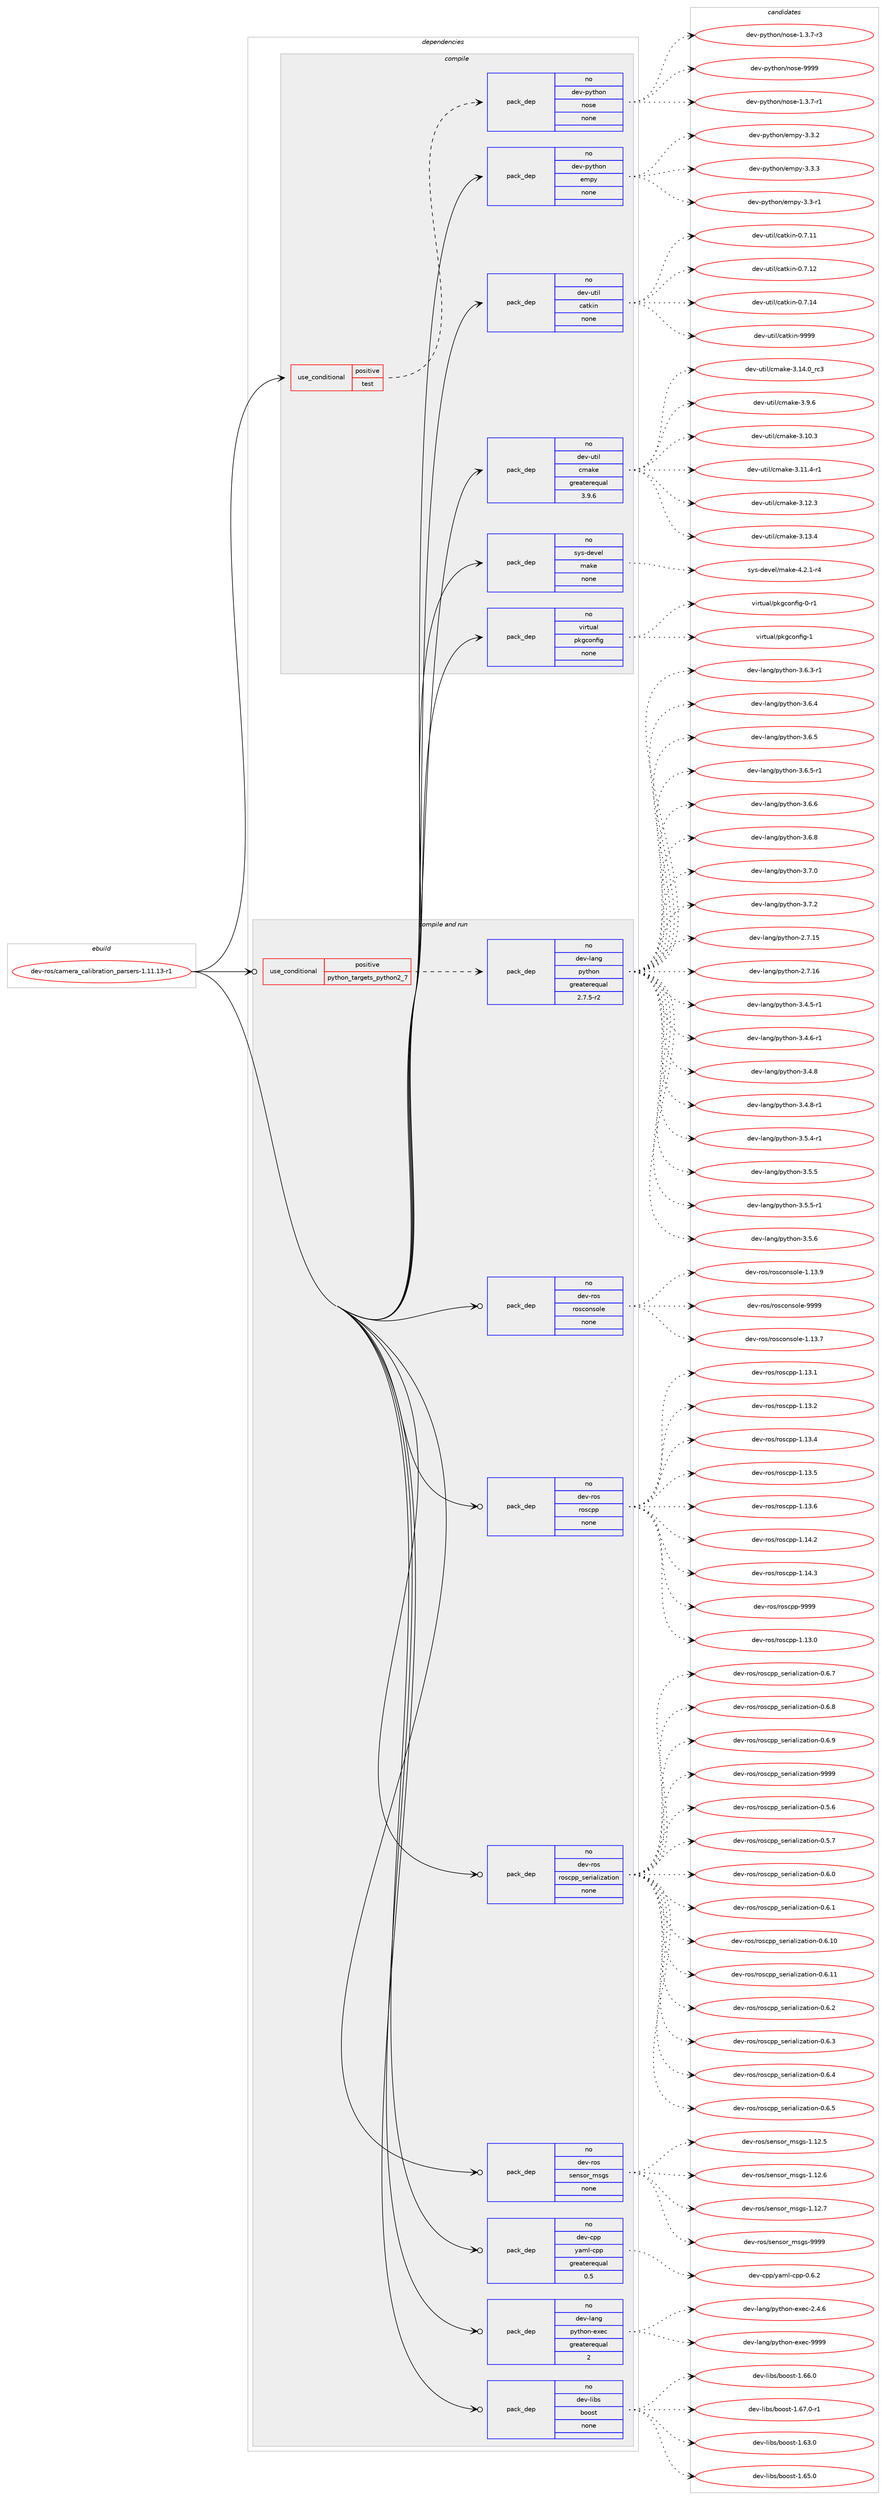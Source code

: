 digraph prolog {

# *************
# Graph options
# *************

newrank=true;
concentrate=true;
compound=true;
graph [rankdir=LR,fontname=Helvetica,fontsize=10,ranksep=1.5];#, ranksep=2.5, nodesep=0.2];
edge  [arrowhead=vee];
node  [fontname=Helvetica,fontsize=10];

# **********
# The ebuild
# **********

subgraph cluster_leftcol {
color=gray;
rank=same;
label=<<i>ebuild</i>>;
id [label="dev-ros/camera_calibration_parsers-1.11.13-r1", color=red, width=4, href="../dev-ros/camera_calibration_parsers-1.11.13-r1.svg"];
}

# ****************
# The dependencies
# ****************

subgraph cluster_midcol {
color=gray;
label=<<i>dependencies</i>>;
subgraph cluster_compile {
fillcolor="#eeeeee";
style=filled;
label=<<i>compile</i>>;
subgraph cond388028 {
dependency1452775 [label=<<TABLE BORDER="0" CELLBORDER="1" CELLSPACING="0" CELLPADDING="4"><TR><TD ROWSPAN="3" CELLPADDING="10">use_conditional</TD></TR><TR><TD>positive</TD></TR><TR><TD>test</TD></TR></TABLE>>, shape=none, color=red];
subgraph pack1041357 {
dependency1452776 [label=<<TABLE BORDER="0" CELLBORDER="1" CELLSPACING="0" CELLPADDING="4" WIDTH="220"><TR><TD ROWSPAN="6" CELLPADDING="30">pack_dep</TD></TR><TR><TD WIDTH="110">no</TD></TR><TR><TD>dev-python</TD></TR><TR><TD>nose</TD></TR><TR><TD>none</TD></TR><TR><TD></TD></TR></TABLE>>, shape=none, color=blue];
}
dependency1452775:e -> dependency1452776:w [weight=20,style="dashed",arrowhead="vee"];
}
id:e -> dependency1452775:w [weight=20,style="solid",arrowhead="vee"];
subgraph pack1041358 {
dependency1452777 [label=<<TABLE BORDER="0" CELLBORDER="1" CELLSPACING="0" CELLPADDING="4" WIDTH="220"><TR><TD ROWSPAN="6" CELLPADDING="30">pack_dep</TD></TR><TR><TD WIDTH="110">no</TD></TR><TR><TD>dev-python</TD></TR><TR><TD>empy</TD></TR><TR><TD>none</TD></TR><TR><TD></TD></TR></TABLE>>, shape=none, color=blue];
}
id:e -> dependency1452777:w [weight=20,style="solid",arrowhead="vee"];
subgraph pack1041359 {
dependency1452778 [label=<<TABLE BORDER="0" CELLBORDER="1" CELLSPACING="0" CELLPADDING="4" WIDTH="220"><TR><TD ROWSPAN="6" CELLPADDING="30">pack_dep</TD></TR><TR><TD WIDTH="110">no</TD></TR><TR><TD>dev-util</TD></TR><TR><TD>catkin</TD></TR><TR><TD>none</TD></TR><TR><TD></TD></TR></TABLE>>, shape=none, color=blue];
}
id:e -> dependency1452778:w [weight=20,style="solid",arrowhead="vee"];
subgraph pack1041360 {
dependency1452779 [label=<<TABLE BORDER="0" CELLBORDER="1" CELLSPACING="0" CELLPADDING="4" WIDTH="220"><TR><TD ROWSPAN="6" CELLPADDING="30">pack_dep</TD></TR><TR><TD WIDTH="110">no</TD></TR><TR><TD>dev-util</TD></TR><TR><TD>cmake</TD></TR><TR><TD>greaterequal</TD></TR><TR><TD>3.9.6</TD></TR></TABLE>>, shape=none, color=blue];
}
id:e -> dependency1452779:w [weight=20,style="solid",arrowhead="vee"];
subgraph pack1041361 {
dependency1452780 [label=<<TABLE BORDER="0" CELLBORDER="1" CELLSPACING="0" CELLPADDING="4" WIDTH="220"><TR><TD ROWSPAN="6" CELLPADDING="30">pack_dep</TD></TR><TR><TD WIDTH="110">no</TD></TR><TR><TD>sys-devel</TD></TR><TR><TD>make</TD></TR><TR><TD>none</TD></TR><TR><TD></TD></TR></TABLE>>, shape=none, color=blue];
}
id:e -> dependency1452780:w [weight=20,style="solid",arrowhead="vee"];
subgraph pack1041362 {
dependency1452781 [label=<<TABLE BORDER="0" CELLBORDER="1" CELLSPACING="0" CELLPADDING="4" WIDTH="220"><TR><TD ROWSPAN="6" CELLPADDING="30">pack_dep</TD></TR><TR><TD WIDTH="110">no</TD></TR><TR><TD>virtual</TD></TR><TR><TD>pkgconfig</TD></TR><TR><TD>none</TD></TR><TR><TD></TD></TR></TABLE>>, shape=none, color=blue];
}
id:e -> dependency1452781:w [weight=20,style="solid",arrowhead="vee"];
}
subgraph cluster_compileandrun {
fillcolor="#eeeeee";
style=filled;
label=<<i>compile and run</i>>;
subgraph cond388029 {
dependency1452782 [label=<<TABLE BORDER="0" CELLBORDER="1" CELLSPACING="0" CELLPADDING="4"><TR><TD ROWSPAN="3" CELLPADDING="10">use_conditional</TD></TR><TR><TD>positive</TD></TR><TR><TD>python_targets_python2_7</TD></TR></TABLE>>, shape=none, color=red];
subgraph pack1041363 {
dependency1452783 [label=<<TABLE BORDER="0" CELLBORDER="1" CELLSPACING="0" CELLPADDING="4" WIDTH="220"><TR><TD ROWSPAN="6" CELLPADDING="30">pack_dep</TD></TR><TR><TD WIDTH="110">no</TD></TR><TR><TD>dev-lang</TD></TR><TR><TD>python</TD></TR><TR><TD>greaterequal</TD></TR><TR><TD>2.7.5-r2</TD></TR></TABLE>>, shape=none, color=blue];
}
dependency1452782:e -> dependency1452783:w [weight=20,style="dashed",arrowhead="vee"];
}
id:e -> dependency1452782:w [weight=20,style="solid",arrowhead="odotvee"];
subgraph pack1041364 {
dependency1452784 [label=<<TABLE BORDER="0" CELLBORDER="1" CELLSPACING="0" CELLPADDING="4" WIDTH="220"><TR><TD ROWSPAN="6" CELLPADDING="30">pack_dep</TD></TR><TR><TD WIDTH="110">no</TD></TR><TR><TD>dev-cpp</TD></TR><TR><TD>yaml-cpp</TD></TR><TR><TD>greaterequal</TD></TR><TR><TD>0.5</TD></TR></TABLE>>, shape=none, color=blue];
}
id:e -> dependency1452784:w [weight=20,style="solid",arrowhead="odotvee"];
subgraph pack1041365 {
dependency1452785 [label=<<TABLE BORDER="0" CELLBORDER="1" CELLSPACING="0" CELLPADDING="4" WIDTH="220"><TR><TD ROWSPAN="6" CELLPADDING="30">pack_dep</TD></TR><TR><TD WIDTH="110">no</TD></TR><TR><TD>dev-lang</TD></TR><TR><TD>python-exec</TD></TR><TR><TD>greaterequal</TD></TR><TR><TD>2</TD></TR></TABLE>>, shape=none, color=blue];
}
id:e -> dependency1452785:w [weight=20,style="solid",arrowhead="odotvee"];
subgraph pack1041366 {
dependency1452786 [label=<<TABLE BORDER="0" CELLBORDER="1" CELLSPACING="0" CELLPADDING="4" WIDTH="220"><TR><TD ROWSPAN="6" CELLPADDING="30">pack_dep</TD></TR><TR><TD WIDTH="110">no</TD></TR><TR><TD>dev-libs</TD></TR><TR><TD>boost</TD></TR><TR><TD>none</TD></TR><TR><TD></TD></TR></TABLE>>, shape=none, color=blue];
}
id:e -> dependency1452786:w [weight=20,style="solid",arrowhead="odotvee"];
subgraph pack1041367 {
dependency1452787 [label=<<TABLE BORDER="0" CELLBORDER="1" CELLSPACING="0" CELLPADDING="4" WIDTH="220"><TR><TD ROWSPAN="6" CELLPADDING="30">pack_dep</TD></TR><TR><TD WIDTH="110">no</TD></TR><TR><TD>dev-ros</TD></TR><TR><TD>rosconsole</TD></TR><TR><TD>none</TD></TR><TR><TD></TD></TR></TABLE>>, shape=none, color=blue];
}
id:e -> dependency1452787:w [weight=20,style="solid",arrowhead="odotvee"];
subgraph pack1041368 {
dependency1452788 [label=<<TABLE BORDER="0" CELLBORDER="1" CELLSPACING="0" CELLPADDING="4" WIDTH="220"><TR><TD ROWSPAN="6" CELLPADDING="30">pack_dep</TD></TR><TR><TD WIDTH="110">no</TD></TR><TR><TD>dev-ros</TD></TR><TR><TD>roscpp</TD></TR><TR><TD>none</TD></TR><TR><TD></TD></TR></TABLE>>, shape=none, color=blue];
}
id:e -> dependency1452788:w [weight=20,style="solid",arrowhead="odotvee"];
subgraph pack1041369 {
dependency1452789 [label=<<TABLE BORDER="0" CELLBORDER="1" CELLSPACING="0" CELLPADDING="4" WIDTH="220"><TR><TD ROWSPAN="6" CELLPADDING="30">pack_dep</TD></TR><TR><TD WIDTH="110">no</TD></TR><TR><TD>dev-ros</TD></TR><TR><TD>roscpp_serialization</TD></TR><TR><TD>none</TD></TR><TR><TD></TD></TR></TABLE>>, shape=none, color=blue];
}
id:e -> dependency1452789:w [weight=20,style="solid",arrowhead="odotvee"];
subgraph pack1041370 {
dependency1452790 [label=<<TABLE BORDER="0" CELLBORDER="1" CELLSPACING="0" CELLPADDING="4" WIDTH="220"><TR><TD ROWSPAN="6" CELLPADDING="30">pack_dep</TD></TR><TR><TD WIDTH="110">no</TD></TR><TR><TD>dev-ros</TD></TR><TR><TD>sensor_msgs</TD></TR><TR><TD>none</TD></TR><TR><TD></TD></TR></TABLE>>, shape=none, color=blue];
}
id:e -> dependency1452790:w [weight=20,style="solid",arrowhead="odotvee"];
}
subgraph cluster_run {
fillcolor="#eeeeee";
style=filled;
label=<<i>run</i>>;
}
}

# **************
# The candidates
# **************

subgraph cluster_choices {
rank=same;
color=gray;
label=<<i>candidates</i>>;

subgraph choice1041357 {
color=black;
nodesep=1;
choice10010111845112121116104111110471101111151014549465146554511449 [label="dev-python/nose-1.3.7-r1", color=red, width=4,href="../dev-python/nose-1.3.7-r1.svg"];
choice10010111845112121116104111110471101111151014549465146554511451 [label="dev-python/nose-1.3.7-r3", color=red, width=4,href="../dev-python/nose-1.3.7-r3.svg"];
choice10010111845112121116104111110471101111151014557575757 [label="dev-python/nose-9999", color=red, width=4,href="../dev-python/nose-9999.svg"];
dependency1452776:e -> choice10010111845112121116104111110471101111151014549465146554511449:w [style=dotted,weight="100"];
dependency1452776:e -> choice10010111845112121116104111110471101111151014549465146554511451:w [style=dotted,weight="100"];
dependency1452776:e -> choice10010111845112121116104111110471101111151014557575757:w [style=dotted,weight="100"];
}
subgraph choice1041358 {
color=black;
nodesep=1;
choice1001011184511212111610411111047101109112121455146514511449 [label="dev-python/empy-3.3-r1", color=red, width=4,href="../dev-python/empy-3.3-r1.svg"];
choice1001011184511212111610411111047101109112121455146514650 [label="dev-python/empy-3.3.2", color=red, width=4,href="../dev-python/empy-3.3.2.svg"];
choice1001011184511212111610411111047101109112121455146514651 [label="dev-python/empy-3.3.3", color=red, width=4,href="../dev-python/empy-3.3.3.svg"];
dependency1452777:e -> choice1001011184511212111610411111047101109112121455146514511449:w [style=dotted,weight="100"];
dependency1452777:e -> choice1001011184511212111610411111047101109112121455146514650:w [style=dotted,weight="100"];
dependency1452777:e -> choice1001011184511212111610411111047101109112121455146514651:w [style=dotted,weight="100"];
}
subgraph choice1041359 {
color=black;
nodesep=1;
choice1001011184511711610510847999711610710511045484655464949 [label="dev-util/catkin-0.7.11", color=red, width=4,href="../dev-util/catkin-0.7.11.svg"];
choice1001011184511711610510847999711610710511045484655464950 [label="dev-util/catkin-0.7.12", color=red, width=4,href="../dev-util/catkin-0.7.12.svg"];
choice1001011184511711610510847999711610710511045484655464952 [label="dev-util/catkin-0.7.14", color=red, width=4,href="../dev-util/catkin-0.7.14.svg"];
choice100101118451171161051084799971161071051104557575757 [label="dev-util/catkin-9999", color=red, width=4,href="../dev-util/catkin-9999.svg"];
dependency1452778:e -> choice1001011184511711610510847999711610710511045484655464949:w [style=dotted,weight="100"];
dependency1452778:e -> choice1001011184511711610510847999711610710511045484655464950:w [style=dotted,weight="100"];
dependency1452778:e -> choice1001011184511711610510847999711610710511045484655464952:w [style=dotted,weight="100"];
dependency1452778:e -> choice100101118451171161051084799971161071051104557575757:w [style=dotted,weight="100"];
}
subgraph choice1041360 {
color=black;
nodesep=1;
choice1001011184511711610510847991099710710145514649484651 [label="dev-util/cmake-3.10.3", color=red, width=4,href="../dev-util/cmake-3.10.3.svg"];
choice10010111845117116105108479910997107101455146494946524511449 [label="dev-util/cmake-3.11.4-r1", color=red, width=4,href="../dev-util/cmake-3.11.4-r1.svg"];
choice1001011184511711610510847991099710710145514649504651 [label="dev-util/cmake-3.12.3", color=red, width=4,href="../dev-util/cmake-3.12.3.svg"];
choice1001011184511711610510847991099710710145514649514652 [label="dev-util/cmake-3.13.4", color=red, width=4,href="../dev-util/cmake-3.13.4.svg"];
choice1001011184511711610510847991099710710145514649524648951149951 [label="dev-util/cmake-3.14.0_rc3", color=red, width=4,href="../dev-util/cmake-3.14.0_rc3.svg"];
choice10010111845117116105108479910997107101455146574654 [label="dev-util/cmake-3.9.6", color=red, width=4,href="../dev-util/cmake-3.9.6.svg"];
dependency1452779:e -> choice1001011184511711610510847991099710710145514649484651:w [style=dotted,weight="100"];
dependency1452779:e -> choice10010111845117116105108479910997107101455146494946524511449:w [style=dotted,weight="100"];
dependency1452779:e -> choice1001011184511711610510847991099710710145514649504651:w [style=dotted,weight="100"];
dependency1452779:e -> choice1001011184511711610510847991099710710145514649514652:w [style=dotted,weight="100"];
dependency1452779:e -> choice1001011184511711610510847991099710710145514649524648951149951:w [style=dotted,weight="100"];
dependency1452779:e -> choice10010111845117116105108479910997107101455146574654:w [style=dotted,weight="100"];
}
subgraph choice1041361 {
color=black;
nodesep=1;
choice1151211154510010111810110847109971071014552465046494511452 [label="sys-devel/make-4.2.1-r4", color=red, width=4,href="../sys-devel/make-4.2.1-r4.svg"];
dependency1452780:e -> choice1151211154510010111810110847109971071014552465046494511452:w [style=dotted,weight="100"];
}
subgraph choice1041362 {
color=black;
nodesep=1;
choice11810511411611797108471121071039911111010210510345484511449 [label="virtual/pkgconfig-0-r1", color=red, width=4,href="../virtual/pkgconfig-0-r1.svg"];
choice1181051141161179710847112107103991111101021051034549 [label="virtual/pkgconfig-1", color=red, width=4,href="../virtual/pkgconfig-1.svg"];
dependency1452781:e -> choice11810511411611797108471121071039911111010210510345484511449:w [style=dotted,weight="100"];
dependency1452781:e -> choice1181051141161179710847112107103991111101021051034549:w [style=dotted,weight="100"];
}
subgraph choice1041363 {
color=black;
nodesep=1;
choice10010111845108971101034711212111610411111045504655464953 [label="dev-lang/python-2.7.15", color=red, width=4,href="../dev-lang/python-2.7.15.svg"];
choice10010111845108971101034711212111610411111045504655464954 [label="dev-lang/python-2.7.16", color=red, width=4,href="../dev-lang/python-2.7.16.svg"];
choice1001011184510897110103471121211161041111104551465246534511449 [label="dev-lang/python-3.4.5-r1", color=red, width=4,href="../dev-lang/python-3.4.5-r1.svg"];
choice1001011184510897110103471121211161041111104551465246544511449 [label="dev-lang/python-3.4.6-r1", color=red, width=4,href="../dev-lang/python-3.4.6-r1.svg"];
choice100101118451089711010347112121116104111110455146524656 [label="dev-lang/python-3.4.8", color=red, width=4,href="../dev-lang/python-3.4.8.svg"];
choice1001011184510897110103471121211161041111104551465246564511449 [label="dev-lang/python-3.4.8-r1", color=red, width=4,href="../dev-lang/python-3.4.8-r1.svg"];
choice1001011184510897110103471121211161041111104551465346524511449 [label="dev-lang/python-3.5.4-r1", color=red, width=4,href="../dev-lang/python-3.5.4-r1.svg"];
choice100101118451089711010347112121116104111110455146534653 [label="dev-lang/python-3.5.5", color=red, width=4,href="../dev-lang/python-3.5.5.svg"];
choice1001011184510897110103471121211161041111104551465346534511449 [label="dev-lang/python-3.5.5-r1", color=red, width=4,href="../dev-lang/python-3.5.5-r1.svg"];
choice100101118451089711010347112121116104111110455146534654 [label="dev-lang/python-3.5.6", color=red, width=4,href="../dev-lang/python-3.5.6.svg"];
choice1001011184510897110103471121211161041111104551465446514511449 [label="dev-lang/python-3.6.3-r1", color=red, width=4,href="../dev-lang/python-3.6.3-r1.svg"];
choice100101118451089711010347112121116104111110455146544652 [label="dev-lang/python-3.6.4", color=red, width=4,href="../dev-lang/python-3.6.4.svg"];
choice100101118451089711010347112121116104111110455146544653 [label="dev-lang/python-3.6.5", color=red, width=4,href="../dev-lang/python-3.6.5.svg"];
choice1001011184510897110103471121211161041111104551465446534511449 [label="dev-lang/python-3.6.5-r1", color=red, width=4,href="../dev-lang/python-3.6.5-r1.svg"];
choice100101118451089711010347112121116104111110455146544654 [label="dev-lang/python-3.6.6", color=red, width=4,href="../dev-lang/python-3.6.6.svg"];
choice100101118451089711010347112121116104111110455146544656 [label="dev-lang/python-3.6.8", color=red, width=4,href="../dev-lang/python-3.6.8.svg"];
choice100101118451089711010347112121116104111110455146554648 [label="dev-lang/python-3.7.0", color=red, width=4,href="../dev-lang/python-3.7.0.svg"];
choice100101118451089711010347112121116104111110455146554650 [label="dev-lang/python-3.7.2", color=red, width=4,href="../dev-lang/python-3.7.2.svg"];
dependency1452783:e -> choice10010111845108971101034711212111610411111045504655464953:w [style=dotted,weight="100"];
dependency1452783:e -> choice10010111845108971101034711212111610411111045504655464954:w [style=dotted,weight="100"];
dependency1452783:e -> choice1001011184510897110103471121211161041111104551465246534511449:w [style=dotted,weight="100"];
dependency1452783:e -> choice1001011184510897110103471121211161041111104551465246544511449:w [style=dotted,weight="100"];
dependency1452783:e -> choice100101118451089711010347112121116104111110455146524656:w [style=dotted,weight="100"];
dependency1452783:e -> choice1001011184510897110103471121211161041111104551465246564511449:w [style=dotted,weight="100"];
dependency1452783:e -> choice1001011184510897110103471121211161041111104551465346524511449:w [style=dotted,weight="100"];
dependency1452783:e -> choice100101118451089711010347112121116104111110455146534653:w [style=dotted,weight="100"];
dependency1452783:e -> choice1001011184510897110103471121211161041111104551465346534511449:w [style=dotted,weight="100"];
dependency1452783:e -> choice100101118451089711010347112121116104111110455146534654:w [style=dotted,weight="100"];
dependency1452783:e -> choice1001011184510897110103471121211161041111104551465446514511449:w [style=dotted,weight="100"];
dependency1452783:e -> choice100101118451089711010347112121116104111110455146544652:w [style=dotted,weight="100"];
dependency1452783:e -> choice100101118451089711010347112121116104111110455146544653:w [style=dotted,weight="100"];
dependency1452783:e -> choice1001011184510897110103471121211161041111104551465446534511449:w [style=dotted,weight="100"];
dependency1452783:e -> choice100101118451089711010347112121116104111110455146544654:w [style=dotted,weight="100"];
dependency1452783:e -> choice100101118451089711010347112121116104111110455146544656:w [style=dotted,weight="100"];
dependency1452783:e -> choice100101118451089711010347112121116104111110455146554648:w [style=dotted,weight="100"];
dependency1452783:e -> choice100101118451089711010347112121116104111110455146554650:w [style=dotted,weight="100"];
}
subgraph choice1041364 {
color=black;
nodesep=1;
choice100101118459911211247121971091084599112112454846544650 [label="dev-cpp/yaml-cpp-0.6.2", color=red, width=4,href="../dev-cpp/yaml-cpp-0.6.2.svg"];
dependency1452784:e -> choice100101118459911211247121971091084599112112454846544650:w [style=dotted,weight="100"];
}
subgraph choice1041365 {
color=black;
nodesep=1;
choice1001011184510897110103471121211161041111104510112010199455046524654 [label="dev-lang/python-exec-2.4.6", color=red, width=4,href="../dev-lang/python-exec-2.4.6.svg"];
choice10010111845108971101034711212111610411111045101120101994557575757 [label="dev-lang/python-exec-9999", color=red, width=4,href="../dev-lang/python-exec-9999.svg"];
dependency1452785:e -> choice1001011184510897110103471121211161041111104510112010199455046524654:w [style=dotted,weight="100"];
dependency1452785:e -> choice10010111845108971101034711212111610411111045101120101994557575757:w [style=dotted,weight="100"];
}
subgraph choice1041366 {
color=black;
nodesep=1;
choice1001011184510810598115479811111111511645494654514648 [label="dev-libs/boost-1.63.0", color=red, width=4,href="../dev-libs/boost-1.63.0.svg"];
choice1001011184510810598115479811111111511645494654534648 [label="dev-libs/boost-1.65.0", color=red, width=4,href="../dev-libs/boost-1.65.0.svg"];
choice1001011184510810598115479811111111511645494654544648 [label="dev-libs/boost-1.66.0", color=red, width=4,href="../dev-libs/boost-1.66.0.svg"];
choice10010111845108105981154798111111115116454946545546484511449 [label="dev-libs/boost-1.67.0-r1", color=red, width=4,href="../dev-libs/boost-1.67.0-r1.svg"];
dependency1452786:e -> choice1001011184510810598115479811111111511645494654514648:w [style=dotted,weight="100"];
dependency1452786:e -> choice1001011184510810598115479811111111511645494654534648:w [style=dotted,weight="100"];
dependency1452786:e -> choice1001011184510810598115479811111111511645494654544648:w [style=dotted,weight="100"];
dependency1452786:e -> choice10010111845108105981154798111111115116454946545546484511449:w [style=dotted,weight="100"];
}
subgraph choice1041367 {
color=black;
nodesep=1;
choice10010111845114111115471141111159911111011511110810145494649514655 [label="dev-ros/rosconsole-1.13.7", color=red, width=4,href="../dev-ros/rosconsole-1.13.7.svg"];
choice10010111845114111115471141111159911111011511110810145494649514657 [label="dev-ros/rosconsole-1.13.9", color=red, width=4,href="../dev-ros/rosconsole-1.13.9.svg"];
choice1001011184511411111547114111115991111101151111081014557575757 [label="dev-ros/rosconsole-9999", color=red, width=4,href="../dev-ros/rosconsole-9999.svg"];
dependency1452787:e -> choice10010111845114111115471141111159911111011511110810145494649514655:w [style=dotted,weight="100"];
dependency1452787:e -> choice10010111845114111115471141111159911111011511110810145494649514657:w [style=dotted,weight="100"];
dependency1452787:e -> choice1001011184511411111547114111115991111101151111081014557575757:w [style=dotted,weight="100"];
}
subgraph choice1041368 {
color=black;
nodesep=1;
choice10010111845114111115471141111159911211245494649514648 [label="dev-ros/roscpp-1.13.0", color=red, width=4,href="../dev-ros/roscpp-1.13.0.svg"];
choice10010111845114111115471141111159911211245494649514649 [label="dev-ros/roscpp-1.13.1", color=red, width=4,href="../dev-ros/roscpp-1.13.1.svg"];
choice10010111845114111115471141111159911211245494649514650 [label="dev-ros/roscpp-1.13.2", color=red, width=4,href="../dev-ros/roscpp-1.13.2.svg"];
choice10010111845114111115471141111159911211245494649514652 [label="dev-ros/roscpp-1.13.4", color=red, width=4,href="../dev-ros/roscpp-1.13.4.svg"];
choice10010111845114111115471141111159911211245494649514653 [label="dev-ros/roscpp-1.13.5", color=red, width=4,href="../dev-ros/roscpp-1.13.5.svg"];
choice10010111845114111115471141111159911211245494649514654 [label="dev-ros/roscpp-1.13.6", color=red, width=4,href="../dev-ros/roscpp-1.13.6.svg"];
choice10010111845114111115471141111159911211245494649524650 [label="dev-ros/roscpp-1.14.2", color=red, width=4,href="../dev-ros/roscpp-1.14.2.svg"];
choice10010111845114111115471141111159911211245494649524651 [label="dev-ros/roscpp-1.14.3", color=red, width=4,href="../dev-ros/roscpp-1.14.3.svg"];
choice1001011184511411111547114111115991121124557575757 [label="dev-ros/roscpp-9999", color=red, width=4,href="../dev-ros/roscpp-9999.svg"];
dependency1452788:e -> choice10010111845114111115471141111159911211245494649514648:w [style=dotted,weight="100"];
dependency1452788:e -> choice10010111845114111115471141111159911211245494649514649:w [style=dotted,weight="100"];
dependency1452788:e -> choice10010111845114111115471141111159911211245494649514650:w [style=dotted,weight="100"];
dependency1452788:e -> choice10010111845114111115471141111159911211245494649514652:w [style=dotted,weight="100"];
dependency1452788:e -> choice10010111845114111115471141111159911211245494649514653:w [style=dotted,weight="100"];
dependency1452788:e -> choice10010111845114111115471141111159911211245494649514654:w [style=dotted,weight="100"];
dependency1452788:e -> choice10010111845114111115471141111159911211245494649524650:w [style=dotted,weight="100"];
dependency1452788:e -> choice10010111845114111115471141111159911211245494649524651:w [style=dotted,weight="100"];
dependency1452788:e -> choice1001011184511411111547114111115991121124557575757:w [style=dotted,weight="100"];
}
subgraph choice1041369 {
color=black;
nodesep=1;
choice100101118451141111154711411111599112112951151011141059710810512297116105111110454846534654 [label="dev-ros/roscpp_serialization-0.5.6", color=red, width=4,href="../dev-ros/roscpp_serialization-0.5.6.svg"];
choice100101118451141111154711411111599112112951151011141059710810512297116105111110454846534655 [label="dev-ros/roscpp_serialization-0.5.7", color=red, width=4,href="../dev-ros/roscpp_serialization-0.5.7.svg"];
choice100101118451141111154711411111599112112951151011141059710810512297116105111110454846544648 [label="dev-ros/roscpp_serialization-0.6.0", color=red, width=4,href="../dev-ros/roscpp_serialization-0.6.0.svg"];
choice100101118451141111154711411111599112112951151011141059710810512297116105111110454846544649 [label="dev-ros/roscpp_serialization-0.6.1", color=red, width=4,href="../dev-ros/roscpp_serialization-0.6.1.svg"];
choice10010111845114111115471141111159911211295115101114105971081051229711610511111045484654464948 [label="dev-ros/roscpp_serialization-0.6.10", color=red, width=4,href="../dev-ros/roscpp_serialization-0.6.10.svg"];
choice10010111845114111115471141111159911211295115101114105971081051229711610511111045484654464949 [label="dev-ros/roscpp_serialization-0.6.11", color=red, width=4,href="../dev-ros/roscpp_serialization-0.6.11.svg"];
choice100101118451141111154711411111599112112951151011141059710810512297116105111110454846544650 [label="dev-ros/roscpp_serialization-0.6.2", color=red, width=4,href="../dev-ros/roscpp_serialization-0.6.2.svg"];
choice100101118451141111154711411111599112112951151011141059710810512297116105111110454846544651 [label="dev-ros/roscpp_serialization-0.6.3", color=red, width=4,href="../dev-ros/roscpp_serialization-0.6.3.svg"];
choice100101118451141111154711411111599112112951151011141059710810512297116105111110454846544652 [label="dev-ros/roscpp_serialization-0.6.4", color=red, width=4,href="../dev-ros/roscpp_serialization-0.6.4.svg"];
choice100101118451141111154711411111599112112951151011141059710810512297116105111110454846544653 [label="dev-ros/roscpp_serialization-0.6.5", color=red, width=4,href="../dev-ros/roscpp_serialization-0.6.5.svg"];
choice100101118451141111154711411111599112112951151011141059710810512297116105111110454846544655 [label="dev-ros/roscpp_serialization-0.6.7", color=red, width=4,href="../dev-ros/roscpp_serialization-0.6.7.svg"];
choice100101118451141111154711411111599112112951151011141059710810512297116105111110454846544656 [label="dev-ros/roscpp_serialization-0.6.8", color=red, width=4,href="../dev-ros/roscpp_serialization-0.6.8.svg"];
choice100101118451141111154711411111599112112951151011141059710810512297116105111110454846544657 [label="dev-ros/roscpp_serialization-0.6.9", color=red, width=4,href="../dev-ros/roscpp_serialization-0.6.9.svg"];
choice1001011184511411111547114111115991121129511510111410597108105122971161051111104557575757 [label="dev-ros/roscpp_serialization-9999", color=red, width=4,href="../dev-ros/roscpp_serialization-9999.svg"];
dependency1452789:e -> choice100101118451141111154711411111599112112951151011141059710810512297116105111110454846534654:w [style=dotted,weight="100"];
dependency1452789:e -> choice100101118451141111154711411111599112112951151011141059710810512297116105111110454846534655:w [style=dotted,weight="100"];
dependency1452789:e -> choice100101118451141111154711411111599112112951151011141059710810512297116105111110454846544648:w [style=dotted,weight="100"];
dependency1452789:e -> choice100101118451141111154711411111599112112951151011141059710810512297116105111110454846544649:w [style=dotted,weight="100"];
dependency1452789:e -> choice10010111845114111115471141111159911211295115101114105971081051229711610511111045484654464948:w [style=dotted,weight="100"];
dependency1452789:e -> choice10010111845114111115471141111159911211295115101114105971081051229711610511111045484654464949:w [style=dotted,weight="100"];
dependency1452789:e -> choice100101118451141111154711411111599112112951151011141059710810512297116105111110454846544650:w [style=dotted,weight="100"];
dependency1452789:e -> choice100101118451141111154711411111599112112951151011141059710810512297116105111110454846544651:w [style=dotted,weight="100"];
dependency1452789:e -> choice100101118451141111154711411111599112112951151011141059710810512297116105111110454846544652:w [style=dotted,weight="100"];
dependency1452789:e -> choice100101118451141111154711411111599112112951151011141059710810512297116105111110454846544653:w [style=dotted,weight="100"];
dependency1452789:e -> choice100101118451141111154711411111599112112951151011141059710810512297116105111110454846544655:w [style=dotted,weight="100"];
dependency1452789:e -> choice100101118451141111154711411111599112112951151011141059710810512297116105111110454846544656:w [style=dotted,weight="100"];
dependency1452789:e -> choice100101118451141111154711411111599112112951151011141059710810512297116105111110454846544657:w [style=dotted,weight="100"];
dependency1452789:e -> choice1001011184511411111547114111115991121129511510111410597108105122971161051111104557575757:w [style=dotted,weight="100"];
}
subgraph choice1041370 {
color=black;
nodesep=1;
choice10010111845114111115471151011101151111149510911510311545494649504653 [label="dev-ros/sensor_msgs-1.12.5", color=red, width=4,href="../dev-ros/sensor_msgs-1.12.5.svg"];
choice10010111845114111115471151011101151111149510911510311545494649504654 [label="dev-ros/sensor_msgs-1.12.6", color=red, width=4,href="../dev-ros/sensor_msgs-1.12.6.svg"];
choice10010111845114111115471151011101151111149510911510311545494649504655 [label="dev-ros/sensor_msgs-1.12.7", color=red, width=4,href="../dev-ros/sensor_msgs-1.12.7.svg"];
choice1001011184511411111547115101110115111114951091151031154557575757 [label="dev-ros/sensor_msgs-9999", color=red, width=4,href="../dev-ros/sensor_msgs-9999.svg"];
dependency1452790:e -> choice10010111845114111115471151011101151111149510911510311545494649504653:w [style=dotted,weight="100"];
dependency1452790:e -> choice10010111845114111115471151011101151111149510911510311545494649504654:w [style=dotted,weight="100"];
dependency1452790:e -> choice10010111845114111115471151011101151111149510911510311545494649504655:w [style=dotted,weight="100"];
dependency1452790:e -> choice1001011184511411111547115101110115111114951091151031154557575757:w [style=dotted,weight="100"];
}
}

}

